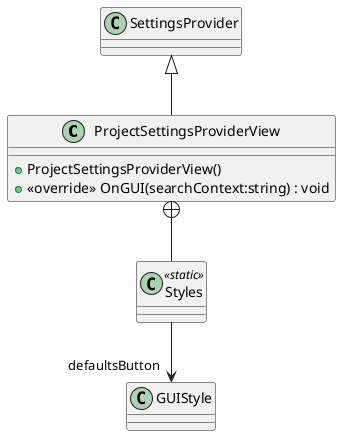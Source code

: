 @startuml
class ProjectSettingsProviderView {
    + ProjectSettingsProviderView()
    + <<override>> OnGUI(searchContext:string) : void
}
class Styles <<static>> {
}
SettingsProvider <|-- ProjectSettingsProviderView
ProjectSettingsProviderView +-- Styles
Styles --> "defaultsButton" GUIStyle
@enduml
